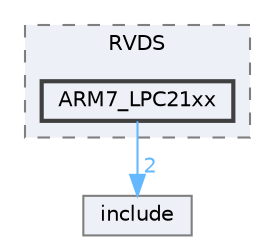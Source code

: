 digraph "D:/Projects/Raspberrypi_pico/pico_freertos_final/freertos_pico2/pico_freertos/FreeRTOS-Kernel/portable/RVDS/ARM7_LPC21xx"
{
 // LATEX_PDF_SIZE
  bgcolor="transparent";
  edge [fontname=Helvetica,fontsize=10,labelfontname=Helvetica,labelfontsize=10];
  node [fontname=Helvetica,fontsize=10,shape=box,height=0.2,width=0.4];
  compound=true
  subgraph clusterdir_939690fdea9c12e02e783782db51ccfd {
    graph [ bgcolor="#edf0f7", pencolor="grey50", label="RVDS", fontname=Helvetica,fontsize=10 style="filled,dashed", URL="dir_939690fdea9c12e02e783782db51ccfd.html",tooltip=""]
  dir_61bd4339ff74bf78168b279b15281130 [label="ARM7_LPC21xx", fillcolor="#edf0f7", color="grey25", style="filled,bold", URL="dir_61bd4339ff74bf78168b279b15281130.html",tooltip=""];
  }
  dir_c69ece34c3f150cb2c6f1098178b172a [label="include", fillcolor="#edf0f7", color="grey50", style="filled", URL="dir_c69ece34c3f150cb2c6f1098178b172a.html",tooltip=""];
  dir_61bd4339ff74bf78168b279b15281130->dir_c69ece34c3f150cb2c6f1098178b172a [headlabel="2", labeldistance=1.5 headhref="dir_000008_000125.html" href="dir_000008_000125.html" color="steelblue1" fontcolor="steelblue1"];
}
